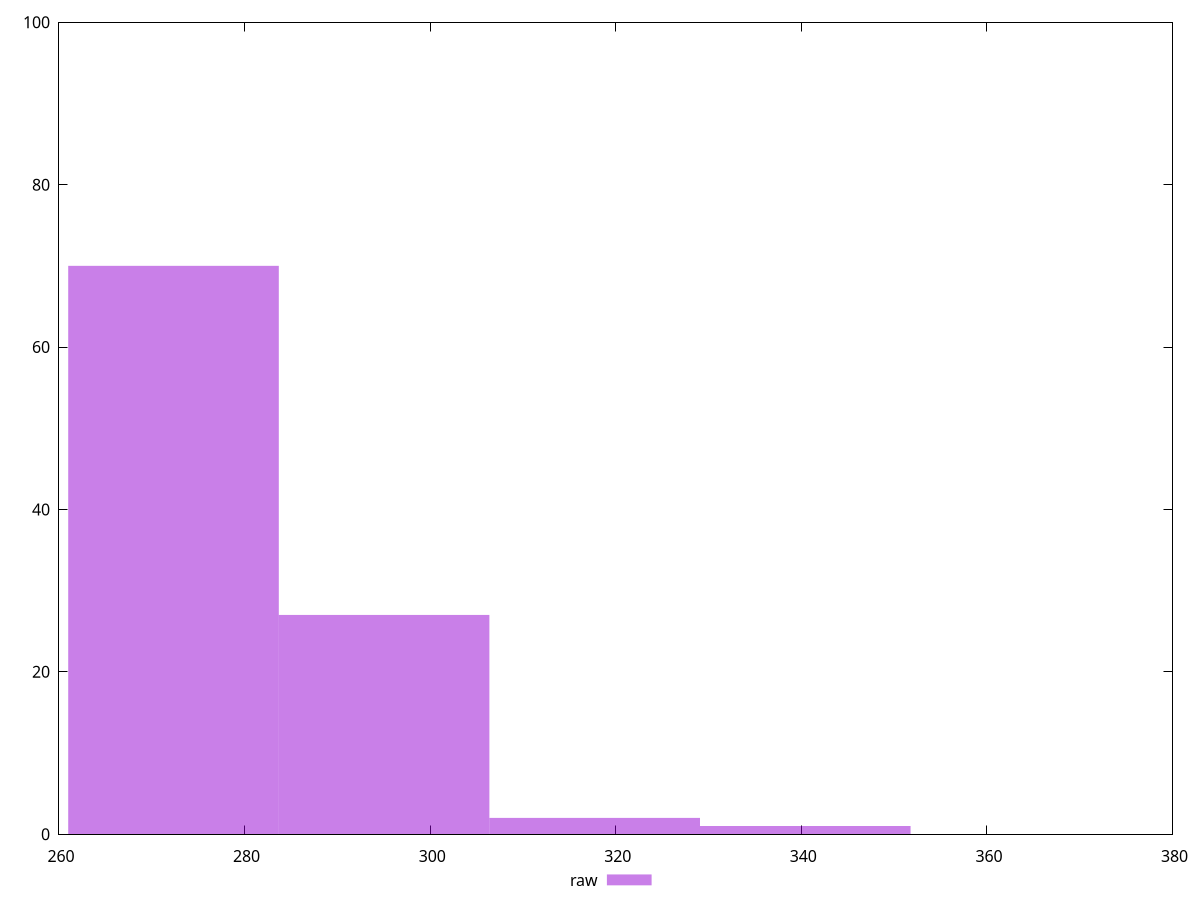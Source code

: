 reset
set terminal svg size 640, 490 enhanced background rgb 'white'
set output "reprap/max-potential-fid/samples/pages+cached+nointeractive/raw/histogram.svg"

$raw <<EOF
295.03550087011416 27
272.34046234164384 70
317.7305393985845 2
340.4255779270548 1
EOF

set key outside below
set boxwidth 22.69503852847032
set yrange [0:100]
set style fill transparent solid 0.5 noborder

plot \
  $raw title "raw" with boxes, \


reset